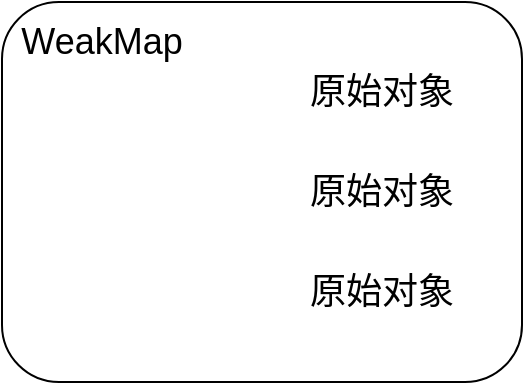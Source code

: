 <mxfile version="20.3.6" type="github">
  <diagram id="1ShdSbuAKkxAY9wgsWDw" name="第 1 页">
    <mxGraphModel dx="2009" dy="794" grid="1" gridSize="10" guides="1" tooltips="1" connect="1" arrows="1" fold="1" page="1" pageScale="1" pageWidth="583" pageHeight="827" math="0" shadow="0">
      <root>
        <mxCell id="0" />
        <mxCell id="1" parent="0" />
        <mxCell id="UoU6pdlZqstgb5Sl8ZzC-1" value="" style="rounded=1;whiteSpace=wrap;html=1;" vertex="1" parent="1">
          <mxGeometry x="-320" y="210" width="260" height="190" as="geometry" />
        </mxCell>
        <mxCell id="UoU6pdlZqstgb5Sl8ZzC-2" value="&lt;font style=&quot;font-size: 18px;&quot;&gt;WeakMap&lt;/font&gt;" style="text;html=1;strokeColor=none;fillColor=none;align=center;verticalAlign=middle;whiteSpace=wrap;rounded=0;" vertex="1" parent="1">
          <mxGeometry x="-310" y="210" width="80" height="40" as="geometry" />
        </mxCell>
        <mxCell id="UoU6pdlZqstgb5Sl8ZzC-3" value="原始对象" style="text;html=1;strokeColor=none;fillColor=none;align=center;verticalAlign=middle;whiteSpace=wrap;rounded=0;fontSize=18;" vertex="1" parent="1">
          <mxGeometry x="-180" y="240" width="100" height="30" as="geometry" />
        </mxCell>
        <mxCell id="UoU6pdlZqstgb5Sl8ZzC-4" value="原始对象" style="text;html=1;strokeColor=none;fillColor=none;align=center;verticalAlign=middle;whiteSpace=wrap;rounded=0;fontSize=18;" vertex="1" parent="1">
          <mxGeometry x="-185" y="290" width="110" height="30" as="geometry" />
        </mxCell>
        <mxCell id="UoU6pdlZqstgb5Sl8ZzC-5" value="原始对象" style="text;html=1;strokeColor=none;fillColor=none;align=center;verticalAlign=middle;whiteSpace=wrap;rounded=0;fontSize=18;" vertex="1" parent="1">
          <mxGeometry x="-185" y="340" width="110" height="30" as="geometry" />
        </mxCell>
      </root>
    </mxGraphModel>
  </diagram>
</mxfile>

